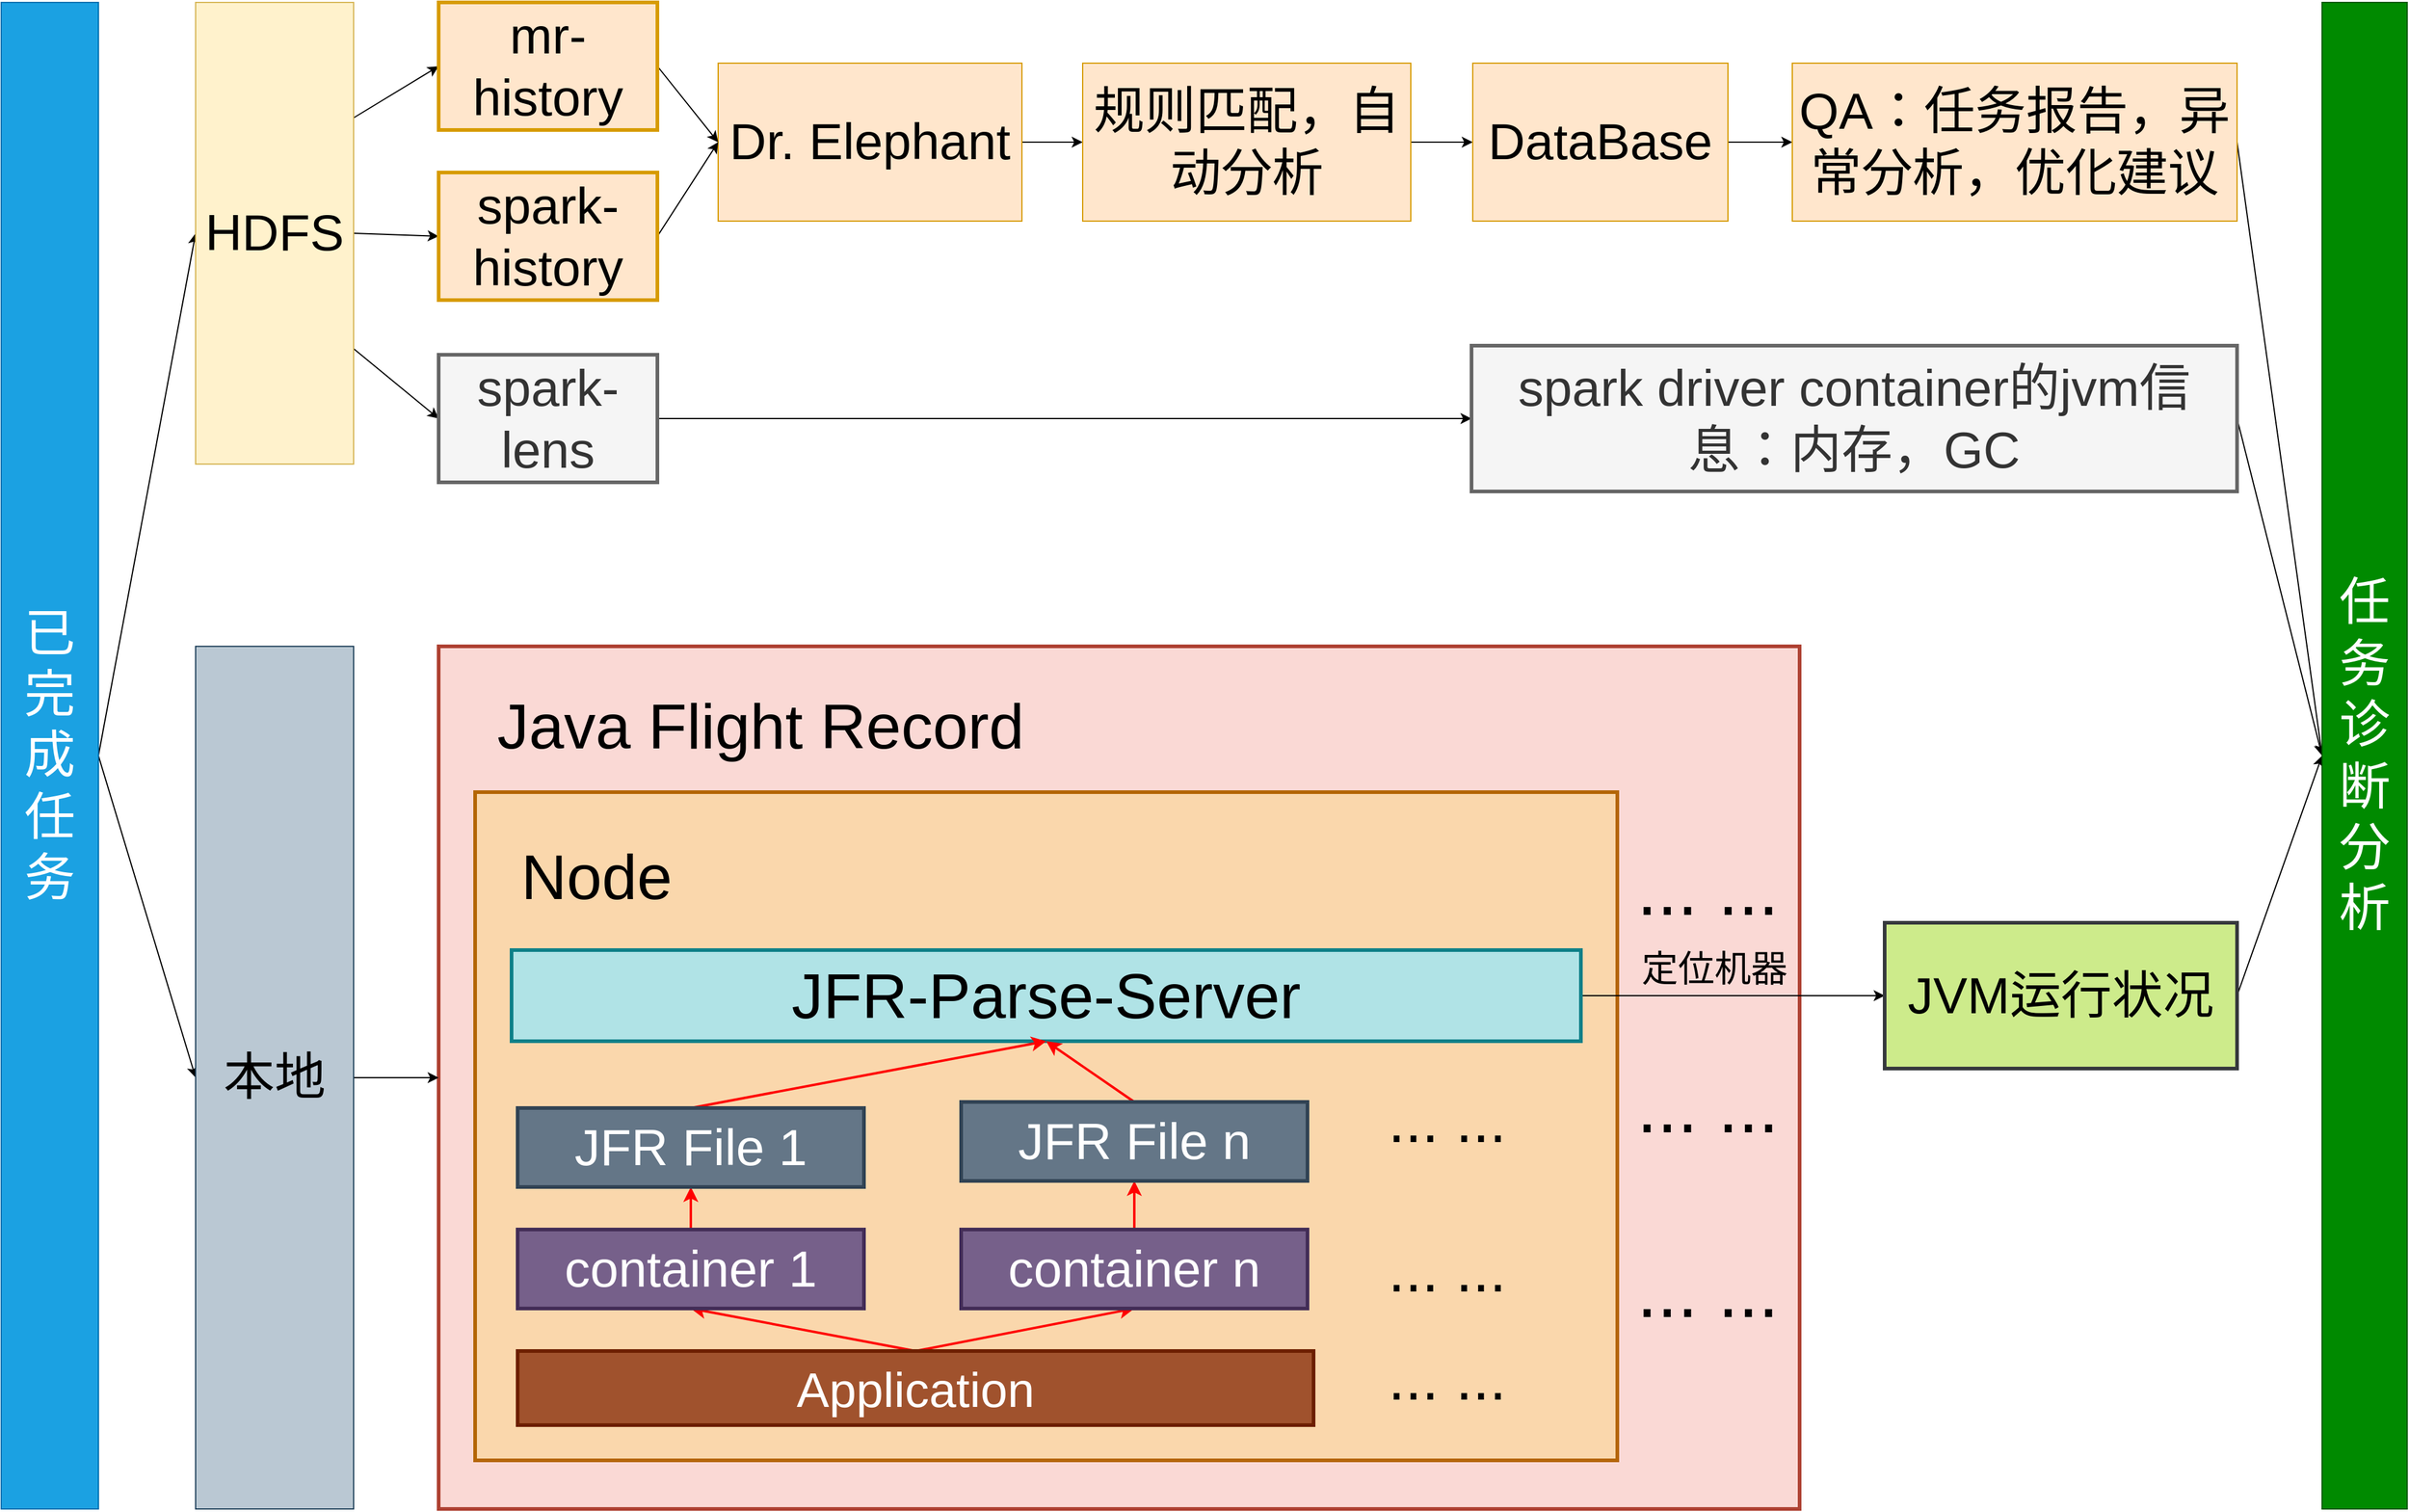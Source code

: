 <mxfile version="14.4.8" type="github">
  <diagram id="mfo0MHqqbjoZu6nFf7Bk" name="Page-1">
    <mxGraphModel dx="3534" dy="1430" grid="1" gridSize="10" guides="1" tooltips="1" connect="1" arrows="1" fold="1" page="1" pageScale="1" pageWidth="1169" pageHeight="827" math="0" shadow="0">
      <root>
        <mxCell id="0" />
        <mxCell id="1" parent="0" />
        <mxCell id="Xx-8weJZHL_v7OKRVPuI-40" style="edgeStyle=none;rounded=0;orthogonalLoop=1;jettySize=auto;html=1;exitX=1;exitY=0.5;exitDx=0;exitDy=0;entryX=0;entryY=0.5;entryDx=0;entryDy=0;fontSize=22;" edge="1" parent="1" source="fYWtDo8HfFxg8vgEfj35-4" target="Xx-8weJZHL_v7OKRVPuI-7">
          <mxGeometry relative="1" as="geometry" />
        </mxCell>
        <mxCell id="Xx-8weJZHL_v7OKRVPuI-41" style="edgeStyle=none;rounded=0;orthogonalLoop=1;jettySize=auto;html=1;exitX=1;exitY=0.5;exitDx=0;exitDy=0;entryX=0;entryY=0.5;entryDx=0;entryDy=0;fontSize=22;" edge="1" parent="1" source="fYWtDo8HfFxg8vgEfj35-4" target="Xx-8weJZHL_v7OKRVPuI-8">
          <mxGeometry relative="1" as="geometry" />
        </mxCell>
        <mxCell id="fYWtDo8HfFxg8vgEfj35-4" value="已完成&lt;br&gt;任务" style="rounded=0;whiteSpace=wrap;html=1;fontSize=42;fillColor=#1ba1e2;strokeColor=#006EAF;fontColor=#ffffff;" parent="1" vertex="1">
          <mxGeometry x="-80" y="60" width="80" height="1240" as="geometry" />
        </mxCell>
        <mxCell id="fYWtDo8HfFxg8vgEfj35-5" style="edgeStyle=none;rounded=1;orthogonalLoop=1;jettySize=auto;html=1;exitX=1;exitY=0.5;exitDx=0;exitDy=0;entryX=0;entryY=0.5;entryDx=0;entryDy=0;fontSize=22;" parent="1" source="fYWtDo8HfFxg8vgEfj35-6" target="Xx-8weJZHL_v7OKRVPuI-9" edge="1">
          <mxGeometry relative="1" as="geometry">
            <mxPoint x="910" y="450" as="targetPoint" />
          </mxGeometry>
        </mxCell>
        <mxCell id="fYWtDo8HfFxg8vgEfj35-6" value="Dr. Elephant" style="rounded=0;whiteSpace=wrap;html=1;fontSize=42;fillColor=#ffe6cc;strokeColor=#d79b00;align=center;" parent="1" vertex="1">
          <mxGeometry x="510" y="110" width="250" height="130" as="geometry" />
        </mxCell>
        <mxCell id="fYWtDo8HfFxg8vgEfj35-8" value="" style="rounded=0;whiteSpace=wrap;html=1;fontSize=22;strokeColor=#ae4132;fillColor=#fad9d5;strokeWidth=3;" parent="1" vertex="1">
          <mxGeometry x="280" y="590" width="1120" height="710" as="geometry" />
        </mxCell>
        <mxCell id="Xx-8weJZHL_v7OKRVPuI-30" style="edgeStyle=none;rounded=0;orthogonalLoop=1;jettySize=auto;html=1;exitX=1;exitY=0.25;exitDx=0;exitDy=0;entryX=0;entryY=0.5;entryDx=0;entryDy=0;fontSize=22;" edge="1" parent="1" source="Xx-8weJZHL_v7OKRVPuI-7" target="Xx-8weJZHL_v7OKRVPuI-22">
          <mxGeometry relative="1" as="geometry" />
        </mxCell>
        <mxCell id="Xx-8weJZHL_v7OKRVPuI-31" style="edgeStyle=none;rounded=0;orthogonalLoop=1;jettySize=auto;html=1;exitX=1;exitY=0.5;exitDx=0;exitDy=0;entryX=0;entryY=0.5;entryDx=0;entryDy=0;fontSize=22;" edge="1" parent="1" source="Xx-8weJZHL_v7OKRVPuI-7" target="Xx-8weJZHL_v7OKRVPuI-24">
          <mxGeometry relative="1" as="geometry" />
        </mxCell>
        <mxCell id="Xx-8weJZHL_v7OKRVPuI-32" style="edgeStyle=none;rounded=0;orthogonalLoop=1;jettySize=auto;html=1;exitX=1;exitY=0.75;exitDx=0;exitDy=0;entryX=0;entryY=0.5;entryDx=0;entryDy=0;fontSize=22;" edge="1" parent="1" source="Xx-8weJZHL_v7OKRVPuI-7" target="Xx-8weJZHL_v7OKRVPuI-25">
          <mxGeometry relative="1" as="geometry" />
        </mxCell>
        <mxCell id="Xx-8weJZHL_v7OKRVPuI-7" value="HDFS" style="rounded=0;whiteSpace=wrap;html=1;fontSize=42;fillColor=#fff2cc;strokeColor=#d6b656;" vertex="1" parent="1">
          <mxGeometry x="80" y="60" width="130" height="380" as="geometry" />
        </mxCell>
        <mxCell id="Xx-8weJZHL_v7OKRVPuI-62" style="edgeStyle=none;rounded=0;orthogonalLoop=1;jettySize=auto;html=1;exitX=1;exitY=0.5;exitDx=0;exitDy=0;entryX=0;entryY=0.5;entryDx=0;entryDy=0;fontSize=92;" edge="1" parent="1" source="Xx-8weJZHL_v7OKRVPuI-8" target="fYWtDo8HfFxg8vgEfj35-8">
          <mxGeometry relative="1" as="geometry" />
        </mxCell>
        <mxCell id="Xx-8weJZHL_v7OKRVPuI-8" value="本地" style="rounded=0;whiteSpace=wrap;html=1;fontSize=42;fillColor=#bac8d3;strokeColor=#23445d;" vertex="1" parent="1">
          <mxGeometry x="80" y="590" width="130" height="710" as="geometry" />
        </mxCell>
        <mxCell id="Xx-8weJZHL_v7OKRVPuI-33" style="edgeStyle=none;rounded=0;orthogonalLoop=1;jettySize=auto;html=1;exitX=1;exitY=0.5;exitDx=0;exitDy=0;entryX=0;entryY=0.5;entryDx=0;entryDy=0;fontSize=22;" edge="1" parent="1" source="Xx-8weJZHL_v7OKRVPuI-9" target="Xx-8weJZHL_v7OKRVPuI-10">
          <mxGeometry relative="1" as="geometry" />
        </mxCell>
        <mxCell id="Xx-8weJZHL_v7OKRVPuI-9" value="规则匹配，自动分析" style="rounded=0;whiteSpace=wrap;html=1;fontSize=42;fillColor=#ffe6cc;strokeColor=#d79b00;" vertex="1" parent="1">
          <mxGeometry x="810" y="110" width="270" height="130" as="geometry" />
        </mxCell>
        <mxCell id="Xx-8weJZHL_v7OKRVPuI-37" value="" style="edgeStyle=none;rounded=0;orthogonalLoop=1;jettySize=auto;html=1;fontSize=22;" edge="1" parent="1" source="Xx-8weJZHL_v7OKRVPuI-10" target="Xx-8weJZHL_v7OKRVPuI-36">
          <mxGeometry relative="1" as="geometry" />
        </mxCell>
        <mxCell id="Xx-8weJZHL_v7OKRVPuI-10" value="DataBase" style="rounded=0;whiteSpace=wrap;html=1;fontSize=42;fillColor=#ffe6cc;strokeColor=#d79b00;" vertex="1" parent="1">
          <mxGeometry x="1131" y="110" width="210" height="130" as="geometry" />
        </mxCell>
        <mxCell id="Xx-8weJZHL_v7OKRVPuI-11" value="&lt;font style=&quot;font-size: 52px;&quot;&gt;Java Flight Record&lt;/font&gt;" style="rounded=0;whiteSpace=wrap;html=1;strokeWidth=3;fillColor=none;fontSize=52;strokeColor=none;" vertex="1" parent="1">
          <mxGeometry x="320" y="620" width="450" height="71" as="geometry" />
        </mxCell>
        <mxCell id="Xx-8weJZHL_v7OKRVPuI-12" value="" style="rounded=0;whiteSpace=wrap;html=1;strokeWidth=3;fillColor=#fad7ac;fontSize=22;strokeColor=#b46504;" vertex="1" parent="1">
          <mxGeometry x="310" y="710" width="940" height="550" as="geometry" />
        </mxCell>
        <mxCell id="Xx-8weJZHL_v7OKRVPuI-60" style="edgeStyle=none;rounded=0;orthogonalLoop=1;jettySize=auto;html=1;exitX=0.5;exitY=0;exitDx=0;exitDy=0;entryX=0.5;entryY=1;entryDx=0;entryDy=0;fontSize=50;strokeColor=#FF0000;strokeWidth=2;" edge="1" parent="1" source="Xx-8weJZHL_v7OKRVPuI-16" target="Xx-8weJZHL_v7OKRVPuI-18">
          <mxGeometry relative="1" as="geometry" />
        </mxCell>
        <mxCell id="Xx-8weJZHL_v7OKRVPuI-61" style="edgeStyle=none;rounded=0;orthogonalLoop=1;jettySize=auto;html=1;exitX=0.5;exitY=0;exitDx=0;exitDy=0;entryX=0.5;entryY=1;entryDx=0;entryDy=0;fontSize=50;strokeColor=#FF0000;strokeWidth=2;" edge="1" parent="1" source="Xx-8weJZHL_v7OKRVPuI-16" target="Xx-8weJZHL_v7OKRVPuI-20">
          <mxGeometry relative="1" as="geometry" />
        </mxCell>
        <mxCell id="Xx-8weJZHL_v7OKRVPuI-16" value="Application" style="rounded=0;whiteSpace=wrap;html=1;strokeWidth=3;fillColor=#a0522d;fontSize=40;strokeColor=#6D1F00;fontColor=#ffffff;" vertex="1" parent="1">
          <mxGeometry x="345" y="1170" width="655" height="61" as="geometry" />
        </mxCell>
        <mxCell id="Xx-8weJZHL_v7OKRVPuI-59" style="edgeStyle=none;rounded=0;orthogonalLoop=1;jettySize=auto;html=1;exitX=0.5;exitY=0;exitDx=0;exitDy=0;entryX=0.5;entryY=1;entryDx=0;entryDy=0;fontSize=50;strokeColor=#FF0000;strokeWidth=2;" edge="1" parent="1" source="Xx-8weJZHL_v7OKRVPuI-18" target="Xx-8weJZHL_v7OKRVPuI-44">
          <mxGeometry relative="1" as="geometry" />
        </mxCell>
        <mxCell id="Xx-8weJZHL_v7OKRVPuI-18" value="&lt;span style=&quot;font-size: 42px&quot;&gt;container 1&lt;/span&gt;" style="rounded=0;whiteSpace=wrap;html=1;strokeWidth=3;fillColor=#76608a;fontSize=42;strokeColor=#432D57;fontColor=#ffffff;" vertex="1" parent="1">
          <mxGeometry x="345" y="1070" width="285" height="65" as="geometry" />
        </mxCell>
        <mxCell id="Xx-8weJZHL_v7OKRVPuI-58" style="edgeStyle=none;rounded=0;orthogonalLoop=1;jettySize=auto;html=1;exitX=0.5;exitY=0;exitDx=0;exitDy=0;entryX=0.5;entryY=1;entryDx=0;entryDy=0;fontSize=50;strokeColor=#FF0000;strokeWidth=2;" edge="1" parent="1" source="Xx-8weJZHL_v7OKRVPuI-20" target="Xx-8weJZHL_v7OKRVPuI-45">
          <mxGeometry relative="1" as="geometry" />
        </mxCell>
        <mxCell id="Xx-8weJZHL_v7OKRVPuI-20" value="&lt;span style=&quot;font-size: 42px&quot;&gt;container n&lt;/span&gt;" style="rounded=0;whiteSpace=wrap;html=1;strokeWidth=3;fillColor=#76608a;fontSize=22;strokeColor=#432D57;fontColor=#ffffff;" vertex="1" parent="1">
          <mxGeometry x="710" y="1070" width="285" height="65" as="geometry" />
        </mxCell>
        <mxCell id="Xx-8weJZHL_v7OKRVPuI-28" style="orthogonalLoop=1;jettySize=auto;html=1;exitX=1;exitY=0.5;exitDx=0;exitDy=0;entryX=0;entryY=0.5;entryDx=0;entryDy=0;rounded=0;fontSize=22;" edge="1" parent="1" source="Xx-8weJZHL_v7OKRVPuI-22" target="fYWtDo8HfFxg8vgEfj35-6">
          <mxGeometry relative="1" as="geometry" />
        </mxCell>
        <mxCell id="Xx-8weJZHL_v7OKRVPuI-22" value="mr-history" style="rounded=0;whiteSpace=wrap;html=1;strokeWidth=3;fillColor=#ffe6cc;fontSize=42;strokeColor=#d79b00;" vertex="1" parent="1">
          <mxGeometry x="280" y="60" width="180" height="105" as="geometry" />
        </mxCell>
        <mxCell id="Xx-8weJZHL_v7OKRVPuI-29" style="edgeStyle=none;rounded=0;orthogonalLoop=1;jettySize=auto;html=1;exitX=1;exitY=0.5;exitDx=0;exitDy=0;fontSize=22;entryX=0;entryY=0.5;entryDx=0;entryDy=0;" edge="1" parent="1" source="Xx-8weJZHL_v7OKRVPuI-24" target="fYWtDo8HfFxg8vgEfj35-6">
          <mxGeometry relative="1" as="geometry">
            <mxPoint x="520" y="170" as="targetPoint" />
          </mxGeometry>
        </mxCell>
        <mxCell id="Xx-8weJZHL_v7OKRVPuI-24" value="spark-history" style="rounded=0;whiteSpace=wrap;html=1;strokeWidth=3;fillColor=#ffe6cc;fontSize=42;strokeColor=#d79b00;" vertex="1" parent="1">
          <mxGeometry x="280" y="200" width="180" height="105" as="geometry" />
        </mxCell>
        <mxCell id="Xx-8weJZHL_v7OKRVPuI-35" value="" style="edgeStyle=none;rounded=0;orthogonalLoop=1;jettySize=auto;html=1;fontSize=22;" edge="1" parent="1" source="Xx-8weJZHL_v7OKRVPuI-25" target="Xx-8weJZHL_v7OKRVPuI-34">
          <mxGeometry relative="1" as="geometry" />
        </mxCell>
        <mxCell id="Xx-8weJZHL_v7OKRVPuI-25" value="spark-lens" style="rounded=0;whiteSpace=wrap;html=1;strokeWidth=3;fillColor=#f5f5f5;fontSize=42;strokeColor=#666666;fontColor=#333333;" vertex="1" parent="1">
          <mxGeometry x="280" y="350" width="180" height="105" as="geometry" />
        </mxCell>
        <mxCell id="Xx-8weJZHL_v7OKRVPuI-71" style="edgeStyle=none;rounded=0;orthogonalLoop=1;jettySize=auto;html=1;exitX=1;exitY=0.5;exitDx=0;exitDy=0;fontSize=30;entryX=0;entryY=0.5;entryDx=0;entryDy=0;" edge="1" parent="1" source="Xx-8weJZHL_v7OKRVPuI-34" target="Xx-8weJZHL_v7OKRVPuI-69">
          <mxGeometry relative="1" as="geometry">
            <mxPoint x="1940.0" y="580" as="targetPoint" />
          </mxGeometry>
        </mxCell>
        <mxCell id="Xx-8weJZHL_v7OKRVPuI-34" value="spark driver container的jvm信息：内存，GC" style="rounded=0;whiteSpace=wrap;html=1;strokeWidth=3;fillColor=#f5f5f5;fontSize=42;strokeColor=#666666;fontColor=#333333;" vertex="1" parent="1">
          <mxGeometry x="1130" y="342.5" width="630" height="120" as="geometry" />
        </mxCell>
        <mxCell id="Xx-8weJZHL_v7OKRVPuI-72" style="edgeStyle=none;rounded=0;orthogonalLoop=1;jettySize=auto;html=1;exitX=1;exitY=0.5;exitDx=0;exitDy=0;entryX=0;entryY=0.5;entryDx=0;entryDy=0;fontSize=30;" edge="1" parent="1" source="Xx-8weJZHL_v7OKRVPuI-36" target="Xx-8weJZHL_v7OKRVPuI-69">
          <mxGeometry relative="1" as="geometry" />
        </mxCell>
        <mxCell id="Xx-8weJZHL_v7OKRVPuI-36" value="QA：任务报告，异常分析，优化建议" style="rounded=0;whiteSpace=wrap;html=1;fontSize=42;fillColor=#ffe6cc;strokeColor=#d79b00;" vertex="1" parent="1">
          <mxGeometry x="1394" y="110" width="366" height="130" as="geometry" />
        </mxCell>
        <mxCell id="Xx-8weJZHL_v7OKRVPuI-38" value="&lt;font style=&quot;font-size: 52px;&quot;&gt;Node&lt;/font&gt;" style="rounded=0;whiteSpace=wrap;html=1;strokeWidth=3;fillColor=none;fontSize=52;strokeColor=none;" vertex="1" parent="1">
          <mxGeometry x="340" y="750" width="140" height="60" as="geometry" />
        </mxCell>
        <mxCell id="Xx-8weJZHL_v7OKRVPuI-67" style="edgeStyle=none;rounded=0;orthogonalLoop=1;jettySize=auto;html=1;exitX=1;exitY=0.5;exitDx=0;exitDy=0;entryX=0;entryY=0.5;entryDx=0;entryDy=0;fontSize=60;" edge="1" parent="1" source="Xx-8weJZHL_v7OKRVPuI-42" target="Xx-8weJZHL_v7OKRVPuI-66">
          <mxGeometry relative="1" as="geometry" />
        </mxCell>
        <mxCell id="Xx-8weJZHL_v7OKRVPuI-42" value="JFR-Parse-Server" style="rounded=0;whiteSpace=wrap;html=1;strokeWidth=3;fillColor=#b0e3e6;fontSize=52;strokeColor=#0e8088;" vertex="1" parent="1">
          <mxGeometry x="340" y="840" width="880" height="75" as="geometry" />
        </mxCell>
        <mxCell id="Xx-8weJZHL_v7OKRVPuI-56" style="edgeStyle=none;rounded=0;orthogonalLoop=1;jettySize=auto;html=1;exitX=0.5;exitY=0;exitDx=0;exitDy=0;entryX=0.5;entryY=1;entryDx=0;entryDy=0;fontSize=50;strokeColor=#FF0000;strokeWidth=2;" edge="1" parent="1" source="Xx-8weJZHL_v7OKRVPuI-44" target="Xx-8weJZHL_v7OKRVPuI-42">
          <mxGeometry relative="1" as="geometry" />
        </mxCell>
        <mxCell id="Xx-8weJZHL_v7OKRVPuI-44" value="&lt;span style=&quot;font-size: 42px&quot;&gt;JFR File 1&lt;/span&gt;" style="rounded=0;whiteSpace=wrap;html=1;strokeWidth=3;fillColor=#647687;fontSize=42;strokeColor=#314354;fontColor=#ffffff;" vertex="1" parent="1">
          <mxGeometry x="345" y="970" width="285" height="65" as="geometry" />
        </mxCell>
        <mxCell id="Xx-8weJZHL_v7OKRVPuI-57" style="edgeStyle=none;rounded=0;orthogonalLoop=1;jettySize=auto;html=1;exitX=0.5;exitY=0;exitDx=0;exitDy=0;entryX=0.5;entryY=1;entryDx=0;entryDy=0;fontSize=50;strokeColor=#FF0000;strokeWidth=2;" edge="1" parent="1" source="Xx-8weJZHL_v7OKRVPuI-45" target="Xx-8weJZHL_v7OKRVPuI-42">
          <mxGeometry relative="1" as="geometry" />
        </mxCell>
        <mxCell id="Xx-8weJZHL_v7OKRVPuI-45" value="&lt;span style=&quot;font-size: 42px&quot;&gt;JFR File n&lt;/span&gt;" style="rounded=0;whiteSpace=wrap;html=1;strokeWidth=3;fillColor=#647687;fontSize=22;strokeColor=#314354;fontColor=#ffffff;" vertex="1" parent="1">
          <mxGeometry x="710" y="965" width="285" height="65" as="geometry" />
        </mxCell>
        <mxCell id="Xx-8weJZHL_v7OKRVPuI-52" value="&lt;font style=&quot;font-size: 60px;&quot;&gt;... ...&lt;/font&gt;" style="text;html=1;strokeColor=none;fillColor=none;align=center;verticalAlign=middle;whiteSpace=wrap;rounded=0;fontSize=60;" vertex="1" parent="1">
          <mxGeometry x="1190" y="739" width="269" height="101" as="geometry" />
        </mxCell>
        <mxCell id="Xx-8weJZHL_v7OKRVPuI-53" value="&lt;font style=&quot;font-size: 50px;&quot;&gt;... ...&lt;/font&gt;" style="text;html=1;strokeColor=none;fillColor=none;align=center;verticalAlign=middle;whiteSpace=wrap;rounded=0;fontSize=50;" vertex="1" parent="1">
          <mxGeometry x="990" y="940" width="240" height="79" as="geometry" />
        </mxCell>
        <mxCell id="Xx-8weJZHL_v7OKRVPuI-54" value="&lt;font style=&quot;font-size: 50px;&quot;&gt;... ...&lt;/font&gt;" style="text;html=1;strokeColor=none;fillColor=none;align=center;verticalAlign=middle;whiteSpace=wrap;rounded=0;fontSize=50;" vertex="1" parent="1">
          <mxGeometry x="990" y="1152" width="240" height="79" as="geometry" />
        </mxCell>
        <mxCell id="Xx-8weJZHL_v7OKRVPuI-55" value="&lt;font style=&quot;font-size: 50px;&quot;&gt;... ...&lt;/font&gt;" style="text;html=1;strokeColor=none;fillColor=none;align=center;verticalAlign=middle;whiteSpace=wrap;rounded=0;fontSize=50;" vertex="1" parent="1">
          <mxGeometry x="990" y="1063" width="240" height="79" as="geometry" />
        </mxCell>
        <mxCell id="Xx-8weJZHL_v7OKRVPuI-63" value="&lt;font style=&quot;font-size: 60px;&quot;&gt;... ...&lt;/font&gt;" style="text;html=1;strokeColor=none;fillColor=none;align=center;verticalAlign=middle;whiteSpace=wrap;rounded=0;fontSize=60;" vertex="1" parent="1">
          <mxGeometry x="1190" y="918" width="269" height="101" as="geometry" />
        </mxCell>
        <mxCell id="Xx-8weJZHL_v7OKRVPuI-64" value="&lt;font style=&quot;font-size: 60px;&quot;&gt;... ...&lt;/font&gt;" style="text;html=1;strokeColor=none;fillColor=none;align=center;verticalAlign=middle;whiteSpace=wrap;rounded=0;fontSize=60;" vertex="1" parent="1">
          <mxGeometry x="1190" y="1070" width="269" height="101" as="geometry" />
        </mxCell>
        <mxCell id="Xx-8weJZHL_v7OKRVPuI-70" style="edgeStyle=none;rounded=0;orthogonalLoop=1;jettySize=auto;html=1;exitX=1;exitY=0.5;exitDx=0;exitDy=0;entryX=0;entryY=0.5;entryDx=0;entryDy=0;fontSize=30;" edge="1" parent="1" source="Xx-8weJZHL_v7OKRVPuI-66" target="Xx-8weJZHL_v7OKRVPuI-69">
          <mxGeometry relative="1" as="geometry" />
        </mxCell>
        <mxCell id="Xx-8weJZHL_v7OKRVPuI-66" value="JVM运行状况" style="rounded=0;whiteSpace=wrap;html=1;strokeWidth=3;fillColor=#cdeb8b;fontSize=42;strokeColor=#36393d;" vertex="1" parent="1">
          <mxGeometry x="1470" y="817.5" width="290" height="120" as="geometry" />
        </mxCell>
        <mxCell id="Xx-8weJZHL_v7OKRVPuI-68" value="定位机器" style="text;html=1;strokeColor=none;fillColor=none;align=center;verticalAlign=middle;whiteSpace=wrap;rounded=0;fontSize=30;" vertex="1" parent="1">
          <mxGeometry x="1200" y="800" width="260" height="110" as="geometry" />
        </mxCell>
        <mxCell id="Xx-8weJZHL_v7OKRVPuI-69" value="任务诊断分析" style="rounded=0;whiteSpace=wrap;html=1;fontSize=42;fillColor=#008a00;strokeColor=#005700;fontColor=#ffffff;" vertex="1" parent="1">
          <mxGeometry x="1830" y="60" width="70" height="1240" as="geometry" />
        </mxCell>
      </root>
    </mxGraphModel>
  </diagram>
</mxfile>
